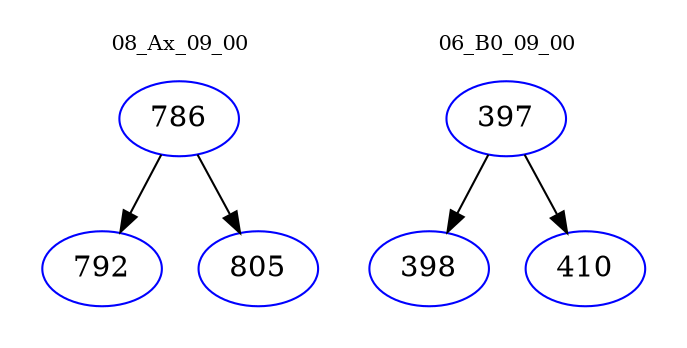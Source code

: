 digraph{
subgraph cluster_0 {
color = white
label = "08_Ax_09_00";
fontsize=10;
T0_786 [label="786", color="blue"]
T0_786 -> T0_792 [color="black"]
T0_792 [label="792", color="blue"]
T0_786 -> T0_805 [color="black"]
T0_805 [label="805", color="blue"]
}
subgraph cluster_1 {
color = white
label = "06_B0_09_00";
fontsize=10;
T1_397 [label="397", color="blue"]
T1_397 -> T1_398 [color="black"]
T1_398 [label="398", color="blue"]
T1_397 -> T1_410 [color="black"]
T1_410 [label="410", color="blue"]
}
}
